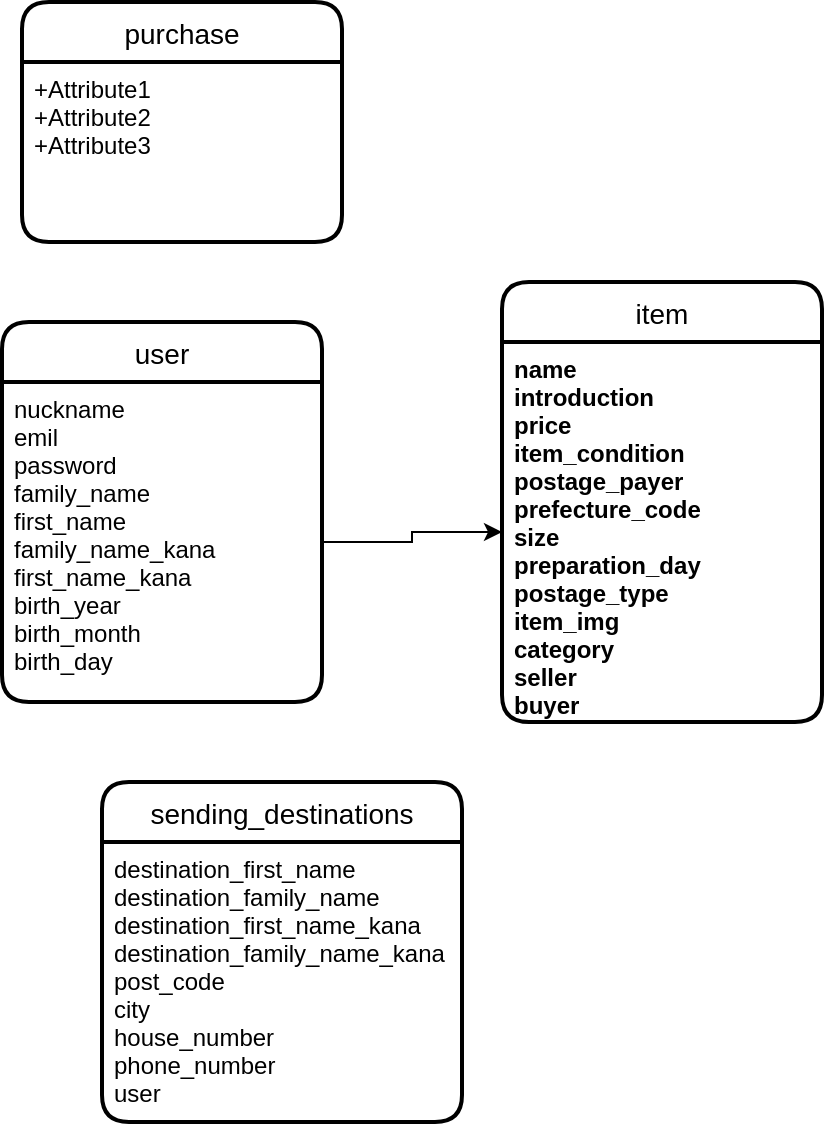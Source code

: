 <mxfile version="13.6.5">
    <diagram id="gAkjBb2d7jKWYrkkD_aI" name="ページ1">
        <mxGraphModel dx="1378" dy="1695" grid="1" gridSize="10" guides="1" tooltips="1" connect="1" arrows="1" fold="1" page="1" pageScale="1" pageWidth="827" pageHeight="1169" math="0" shadow="0">
            <root>
                <mxCell id="0"/>
                <mxCell id="1" parent="0"/>
                <mxCell id="46" value="user" style="swimlane;childLayout=stackLayout;horizontal=1;startSize=30;horizontalStack=0;rounded=1;fontSize=14;fontStyle=0;strokeWidth=2;resizeParent=0;resizeLast=1;shadow=0;dashed=0;align=center;" vertex="1" parent="1">
                    <mxGeometry x="-40" y="-30" width="160" height="190" as="geometry"/>
                </mxCell>
                <mxCell id="47" value="nuckname&#10;emil&#10;password&#10;family_name&#10;first_name&#10;family_name_kana&#10;first_name_kana&#10;birth_year &#10;birth_month &#10;birth_day &#10;&#10;" style="align=left;strokeColor=none;fillColor=none;spacingLeft=4;fontSize=12;verticalAlign=top;resizable=0;rotatable=0;part=1;" vertex="1" parent="46">
                    <mxGeometry y="30" width="160" height="160" as="geometry"/>
                </mxCell>
                <mxCell id="86" style="edgeStyle=orthogonalEdgeStyle;rounded=0;orthogonalLoop=1;jettySize=auto;html=1;exitX=1;exitY=0.5;exitDx=0;exitDy=0;entryX=0;entryY=0.5;entryDx=0;entryDy=0;" edge="1" parent="1" source="47" target="80">
                    <mxGeometry relative="1" as="geometry"/>
                </mxCell>
                <mxCell id="79" value="item" style="swimlane;childLayout=stackLayout;horizontal=1;startSize=30;horizontalStack=0;rounded=1;fontSize=14;fontStyle=0;strokeWidth=2;resizeParent=0;resizeLast=1;shadow=0;dashed=0;align=center;html=0;" vertex="1" parent="1">
                    <mxGeometry x="210" y="-50" width="160" height="220" as="geometry"/>
                </mxCell>
                <mxCell id="80" value="name&#10;introduction&#10;price&#10;item_condition&#10;postage_payer&#10;prefecture_code&#10;size&#10;preparation_day&#10;postage_type&#10;item_img&#10;category&#10;seller&#10;buyer &#10;&#10;" style="align=left;strokeColor=none;fillColor=none;spacingLeft=4;fontSize=12;verticalAlign=top;resizable=0;rotatable=0;part=1;fontStyle=1" vertex="1" parent="79">
                    <mxGeometry y="30" width="160" height="190" as="geometry"/>
                </mxCell>
                <mxCell id="70" value="sending_destinations" style="swimlane;childLayout=stackLayout;horizontal=1;startSize=30;horizontalStack=0;rounded=1;fontSize=14;fontStyle=0;strokeWidth=2;resizeParent=0;resizeLast=1;shadow=0;dashed=0;align=center;html=0;" vertex="1" parent="1">
                    <mxGeometry x="10" y="200" width="180" height="170" as="geometry"/>
                </mxCell>
                <mxCell id="71" value="destination_first_name&#10;destination_family_name&#10;destination_first_name_kana&#10;destination_family_name_kana&#10;post_code&#10;city&#10;house_number&#10;phone_number &#10;user" style="align=left;strokeColor=none;fillColor=none;spacingLeft=4;fontSize=12;verticalAlign=top;resizable=0;rotatable=0;part=1;" vertex="1" parent="70">
                    <mxGeometry y="30" width="180" height="140" as="geometry"/>
                </mxCell>
                <mxCell id="97" value="purchase" style="swimlane;childLayout=stackLayout;horizontal=1;startSize=30;horizontalStack=0;rounded=1;fontSize=14;fontStyle=0;strokeWidth=2;resizeParent=0;resizeLast=1;shadow=0;dashed=0;align=center;html=0;" vertex="1" parent="1">
                    <mxGeometry x="-30" y="-190" width="160" height="120" as="geometry"/>
                </mxCell>
                <mxCell id="98" value="+Attribute1&#10;+Attribute2&#10;+Attribute3" style="align=left;strokeColor=none;fillColor=none;spacingLeft=4;fontSize=12;verticalAlign=top;resizable=0;rotatable=0;part=1;" vertex="1" parent="97">
                    <mxGeometry y="30" width="160" height="90" as="geometry"/>
                </mxCell>
            </root>
        </mxGraphModel>
    </diagram>
</mxfile>